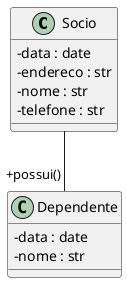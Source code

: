 @startuml

' left to right direction
skinparam classAttributeIconSize 0

class Socio {
    - data : date
    - endereco : str
    - nome : str
    - telefone : str
}

class Dependente {
    - data : date
    - nome : str
}

Socio --"+possui()" Dependente

@enduml